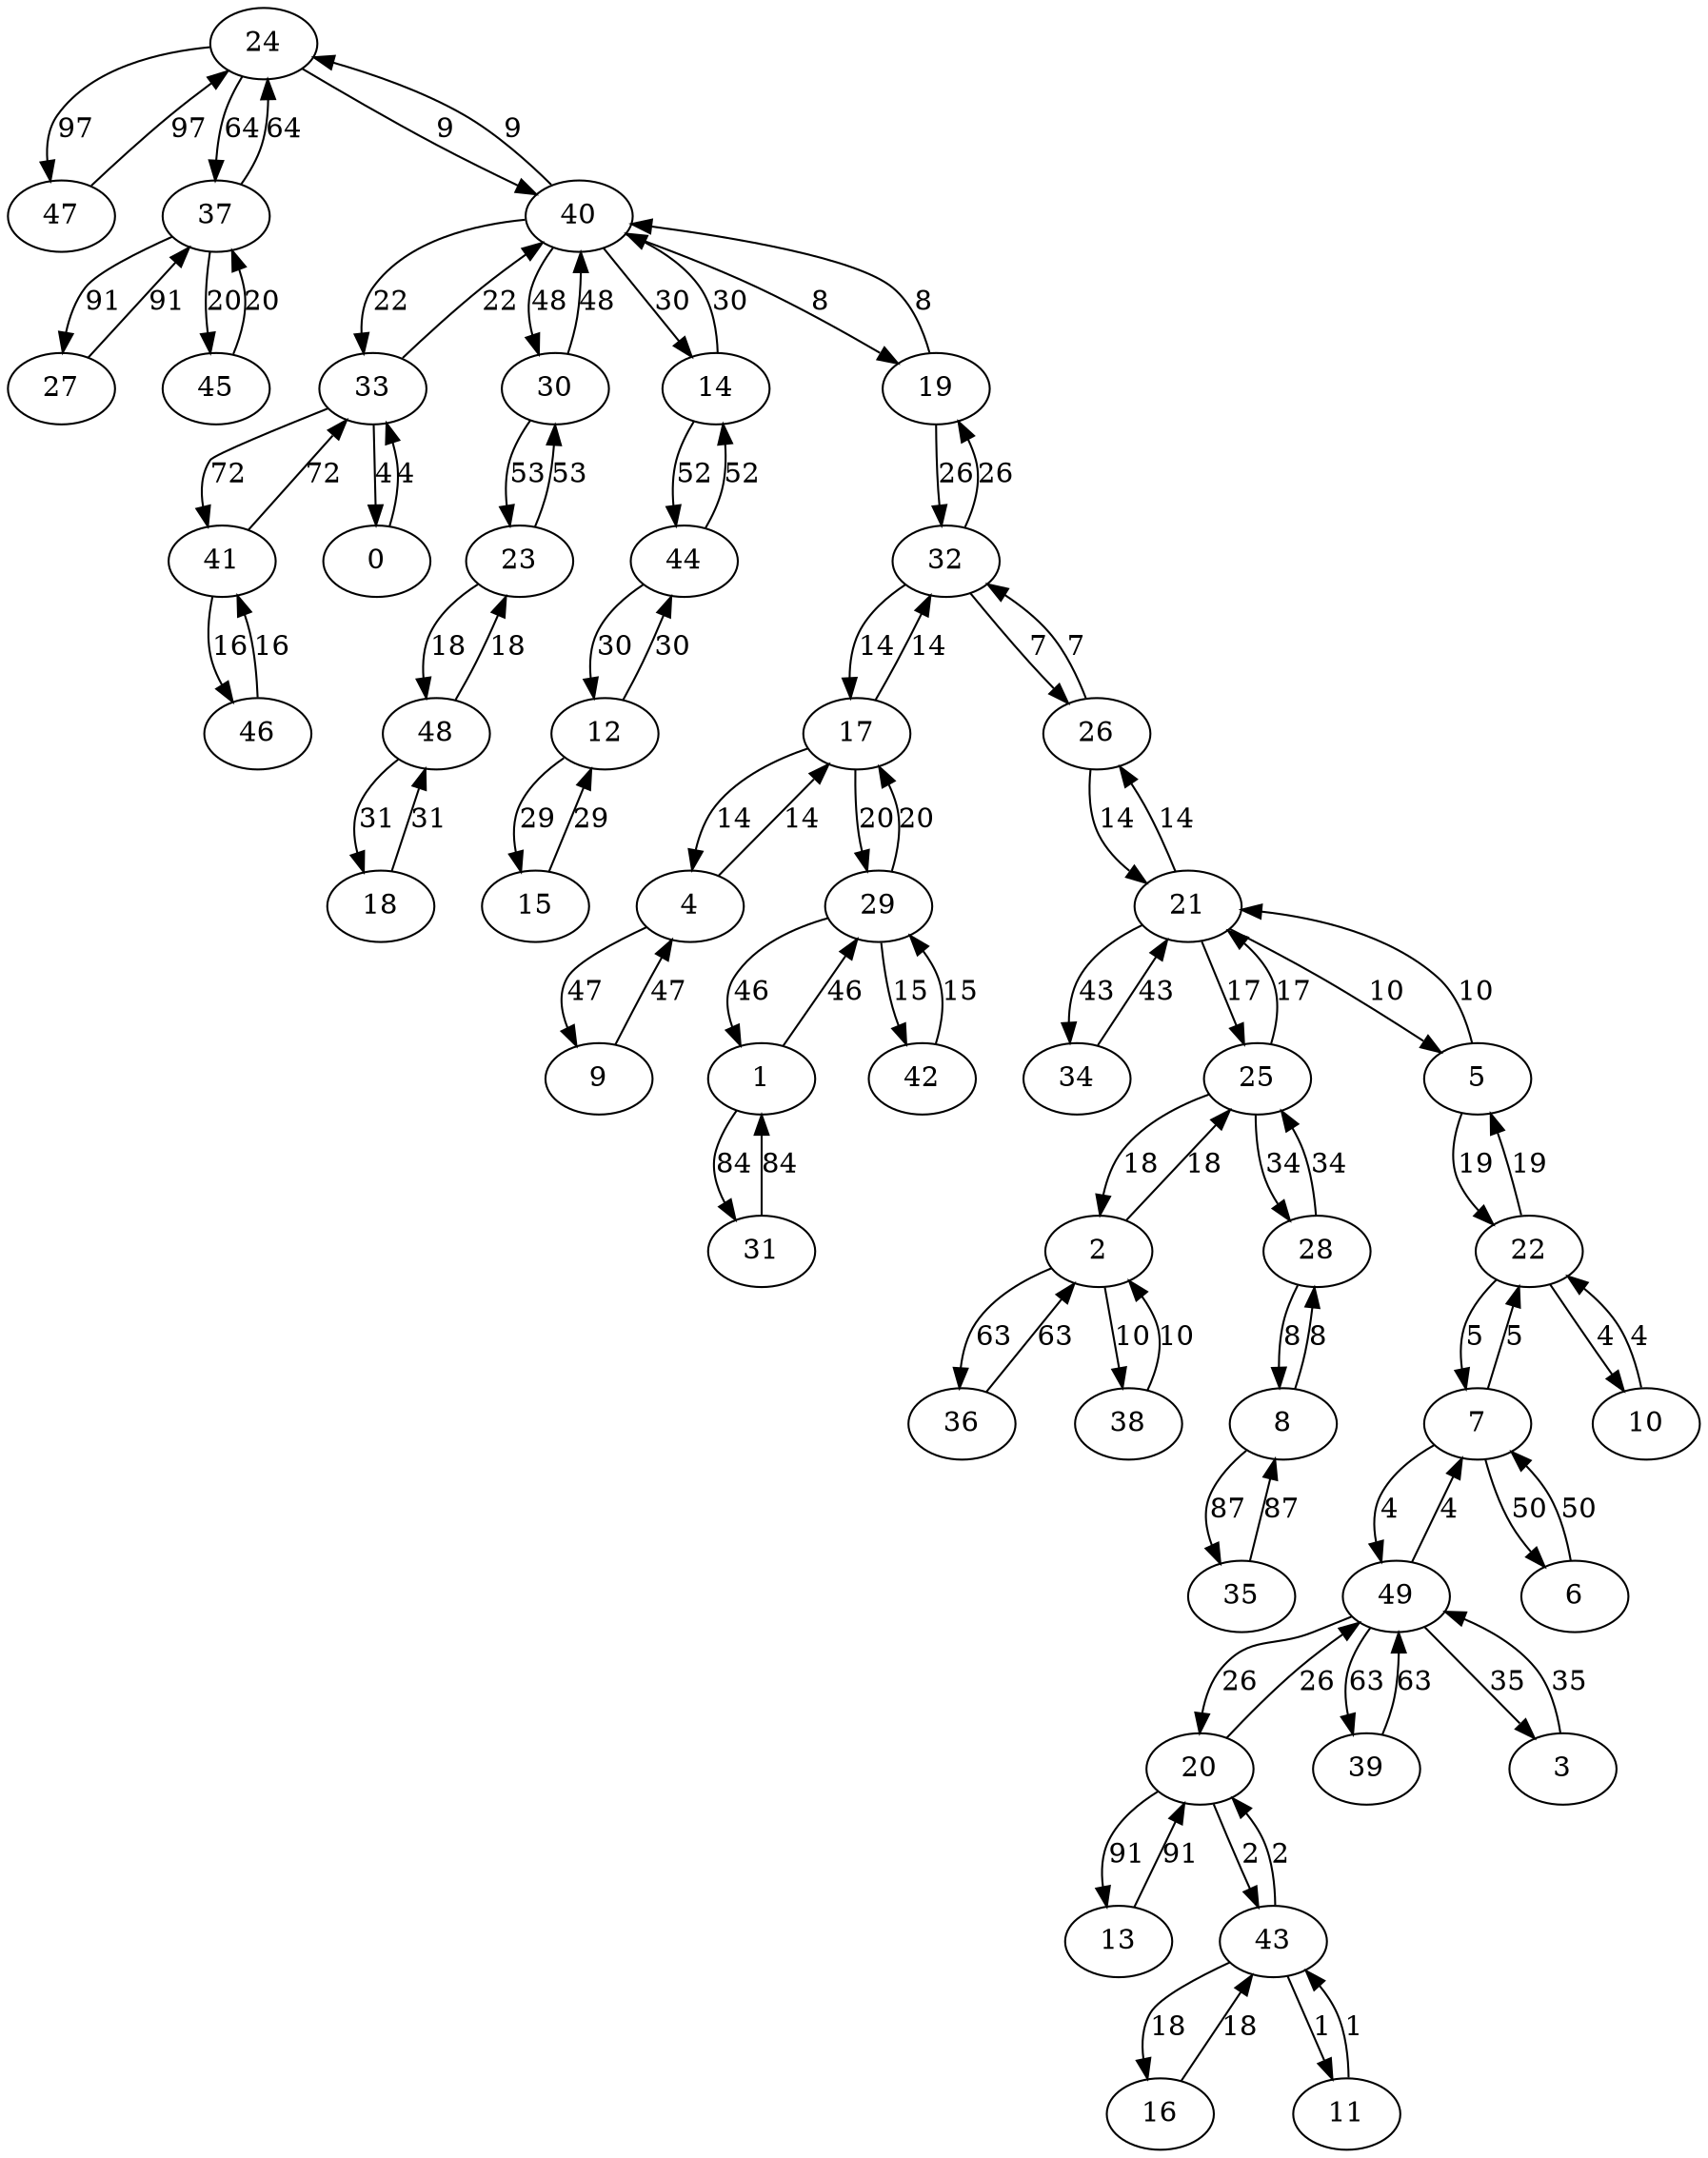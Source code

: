 digraph Erdos50_KIMST {
24;47;13;20;27;37;8;35;31;1;33;41;39;49;36;2;30;23;44;14;7;6;40;4;9;29;34;21;3;25;28;18;48;12;15;19;32;45;17;22;5;43;16;46;42;26;38;0;10;11;24 -> 47 [label = 97];
47 -> 24 [label = 97];
13 -> 20 [label = 91];
20 -> 13 [label = 91];
27 -> 37 [label = 91];
37 -> 27 [label = 91];
8 -> 35 [label = 87];
35 -> 8 [label = 87];
31 -> 1 [label = 84];
1 -> 31 [label = 84];
33 -> 41 [label = 72];
41 -> 33 [label = 72];
24 -> 37 [label = 64];
37 -> 24 [label = 64];
39 -> 49 [label = 63];
49 -> 39 [label = 63];
36 -> 2 [label = 63];
2 -> 36 [label = 63];
30 -> 23 [label = 53];
23 -> 30 [label = 53];
44 -> 14 [label = 52];
14 -> 44 [label = 52];
7 -> 6 [label = 50];
6 -> 7 [label = 50];
30 -> 40 [label = 48];
40 -> 30 [label = 48];
4 -> 9 [label = 47];
9 -> 4 [label = 47];
29 -> 1 [label = 46];
1 -> 29 [label = 46];
34 -> 21 [label = 43];
21 -> 34 [label = 43];
49 -> 3 [label = 35];
3 -> 49 [label = 35];
25 -> 28 [label = 34];
28 -> 25 [label = 34];
18 -> 48 [label = 31];
48 -> 18 [label = 31];
40 -> 14 [label = 30];
14 -> 40 [label = 30];
12 -> 44 [label = 30];
44 -> 12 [label = 30];
15 -> 12 [label = 29];
12 -> 15 [label = 29];
19 -> 32 [label = 26];
32 -> 19 [label = 26];
20 -> 49 [label = 26];
49 -> 20 [label = 26];
40 -> 33 [label = 22];
33 -> 40 [label = 22];
37 -> 45 [label = 20];
45 -> 37 [label = 20];
17 -> 29 [label = 20];
29 -> 17 [label = 20];
22 -> 5 [label = 19];
5 -> 22 [label = 19];
2 -> 25 [label = 18];
25 -> 2 [label = 18];
48 -> 23 [label = 18];
23 -> 48 [label = 18];
43 -> 16 [label = 18];
16 -> 43 [label = 18];
21 -> 25 [label = 17];
25 -> 21 [label = 17];
41 -> 46 [label = 16];
46 -> 41 [label = 16];
42 -> 29 [label = 15];
29 -> 42 [label = 15];
21 -> 26 [label = 14];
26 -> 21 [label = 14];
4 -> 17 [label = 14];
17 -> 4 [label = 14];
32 -> 17 [label = 14];
17 -> 32 [label = 14];
2 -> 38 [label = 10];
38 -> 2 [label = 10];
5 -> 21 [label = 10];
21 -> 5 [label = 10];
40 -> 24 [label = 9];
24 -> 40 [label = 9];
8 -> 28 [label = 8];
28 -> 8 [label = 8];
19 -> 40 [label = 8];
40 -> 19 [label = 8];
32 -> 26 [label = 7];
26 -> 32 [label = 7];
22 -> 7 [label = 5];
7 -> 22 [label = 5];
33 -> 0 [label = 4];
0 -> 33 [label = 4];
22 -> 10 [label = 4];
10 -> 22 [label = 4];
7 -> 49 [label = 4];
49 -> 7 [label = 4];
43 -> 20 [label = 2];
20 -> 43 [label = 2];
43 -> 11 [label = 1];
11 -> 43 [label = 1];
}
